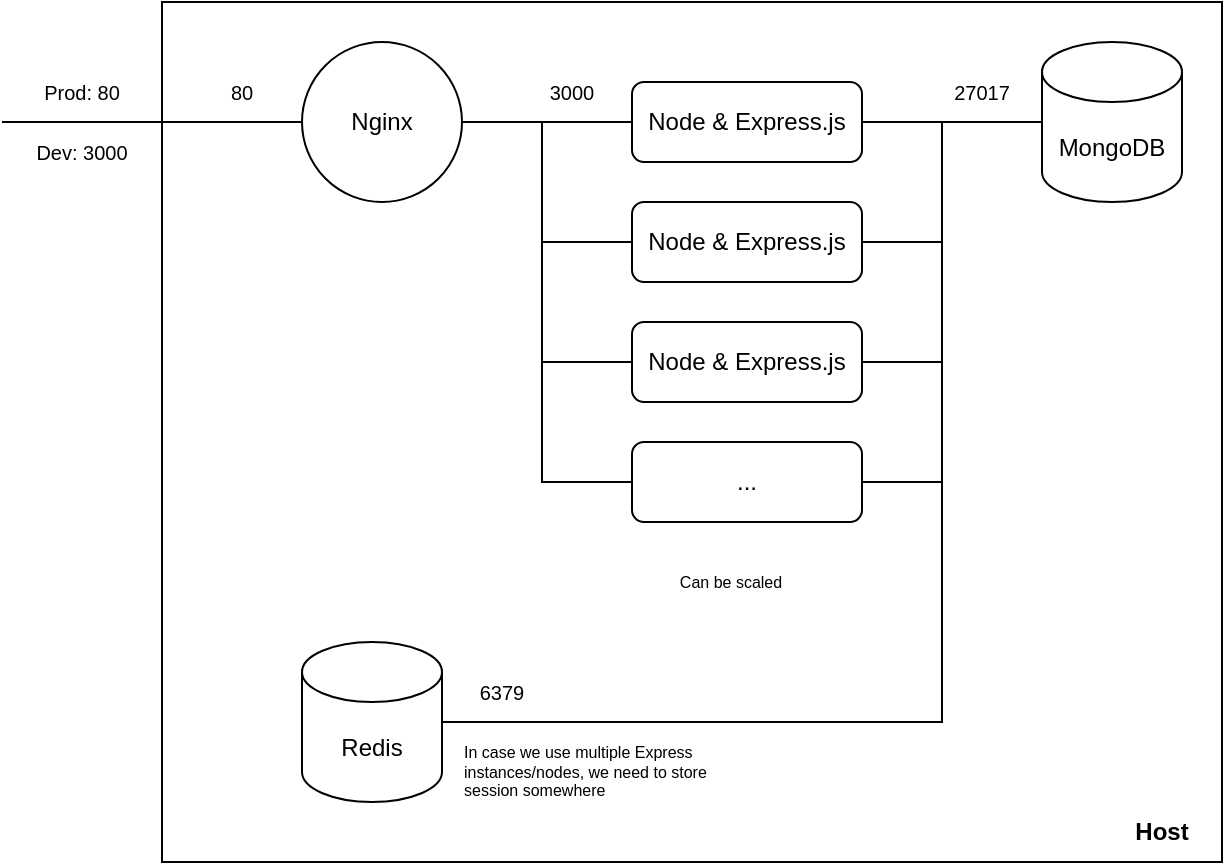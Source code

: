 <mxfile version="15.5.2" type="github">
  <diagram id="16O5dWp28GmFfafyMjpU" name="Page-1">
    <mxGraphModel dx="981" dy="519" grid="1" gridSize="10" guides="1" tooltips="1" connect="1" arrows="1" fold="1" page="1" pageScale="1" pageWidth="850" pageHeight="1100" math="0" shadow="0">
      <root>
        <mxCell id="0" />
        <mxCell id="1" parent="0" />
        <mxCell id="aQ954H26ScwMKVNBR599-2" value="" style="rounded=0;whiteSpace=wrap;html=1;" vertex="1" parent="1">
          <mxGeometry x="180" y="190" width="530" height="430" as="geometry" />
        </mxCell>
        <mxCell id="aQ954H26ScwMKVNBR599-7" value="Nginx" style="ellipse;whiteSpace=wrap;html=1;aspect=fixed;" vertex="1" parent="1">
          <mxGeometry x="250" y="210" width="80" height="80" as="geometry" />
        </mxCell>
        <mxCell id="aQ954H26ScwMKVNBR599-8" value="Node &amp;amp; Express.js" style="rounded=1;whiteSpace=wrap;html=1;" vertex="1" parent="1">
          <mxGeometry x="415" y="230" width="115" height="40" as="geometry" />
        </mxCell>
        <mxCell id="aQ954H26ScwMKVNBR599-9" value="Node &amp;amp; Express.js" style="rounded=1;whiteSpace=wrap;html=1;" vertex="1" parent="1">
          <mxGeometry x="415" y="290" width="115" height="40" as="geometry" />
        </mxCell>
        <mxCell id="aQ954H26ScwMKVNBR599-10" value="Node &amp;amp; Express.js" style="rounded=1;whiteSpace=wrap;html=1;" vertex="1" parent="1">
          <mxGeometry x="415" y="350" width="115" height="40" as="geometry" />
        </mxCell>
        <mxCell id="aQ954H26ScwMKVNBR599-11" value="MongoDB" style="shape=cylinder3;whiteSpace=wrap;html=1;boundedLbl=1;backgroundOutline=1;size=15;" vertex="1" parent="1">
          <mxGeometry x="620" y="210" width="70" height="80" as="geometry" />
        </mxCell>
        <mxCell id="aQ954H26ScwMKVNBR599-13" value="..." style="rounded=1;whiteSpace=wrap;html=1;" vertex="1" parent="1">
          <mxGeometry x="415" y="410" width="115" height="40" as="geometry" />
        </mxCell>
        <mxCell id="aQ954H26ScwMKVNBR599-14" value="Redis" style="shape=cylinder3;whiteSpace=wrap;html=1;boundedLbl=1;backgroundOutline=1;size=15;" vertex="1" parent="1">
          <mxGeometry x="250" y="510" width="70" height="80" as="geometry" />
        </mxCell>
        <mxCell id="aQ954H26ScwMKVNBR599-23" value="" style="endArrow=none;html=1;rounded=0;exitX=1;exitY=0.5;exitDx=0;exitDy=0;" edge="1" parent="1" source="aQ954H26ScwMKVNBR599-10">
          <mxGeometry width="50" height="50" relative="1" as="geometry">
            <mxPoint x="410" y="390" as="sourcePoint" />
            <mxPoint x="570" y="300" as="targetPoint" />
            <Array as="points">
              <mxPoint x="570" y="370" />
            </Array>
          </mxGeometry>
        </mxCell>
        <mxCell id="aQ954H26ScwMKVNBR599-26" value="" style="endArrow=none;html=1;rounded=0;exitX=1;exitY=0.5;exitDx=0;exitDy=0;entryX=0;entryY=0.5;entryDx=0;entryDy=0;entryPerimeter=0;" edge="1" parent="1" source="aQ954H26ScwMKVNBR599-8" target="aQ954H26ScwMKVNBR599-11">
          <mxGeometry width="50" height="50" relative="1" as="geometry">
            <mxPoint x="480" y="400" as="sourcePoint" />
            <mxPoint x="530" y="350" as="targetPoint" />
          </mxGeometry>
        </mxCell>
        <mxCell id="aQ954H26ScwMKVNBR599-27" value="" style="endArrow=none;html=1;rounded=0;exitX=1;exitY=0.5;exitDx=0;exitDy=0;" edge="1" parent="1" source="aQ954H26ScwMKVNBR599-9">
          <mxGeometry width="50" height="50" relative="1" as="geometry">
            <mxPoint x="480" y="400" as="sourcePoint" />
            <mxPoint x="570" y="250" as="targetPoint" />
            <Array as="points">
              <mxPoint x="570" y="310" />
            </Array>
          </mxGeometry>
        </mxCell>
        <mxCell id="aQ954H26ScwMKVNBR599-30" value="" style="endArrow=none;html=1;rounded=0;exitX=1;exitY=0.5;exitDx=0;exitDy=0;" edge="1" parent="1" source="aQ954H26ScwMKVNBR599-13">
          <mxGeometry width="50" height="50" relative="1" as="geometry">
            <mxPoint x="580" y="450" as="sourcePoint" />
            <mxPoint x="570" y="370" as="targetPoint" />
            <Array as="points">
              <mxPoint x="570" y="430" />
            </Array>
          </mxGeometry>
        </mxCell>
        <mxCell id="aQ954H26ScwMKVNBR599-31" value="Prod: 80" style="text;html=1;strokeColor=none;fillColor=none;align=center;verticalAlign=middle;whiteSpace=wrap;rounded=0;fontSize=10;" vertex="1" parent="1">
          <mxGeometry x="110" y="220" width="60" height="30" as="geometry" />
        </mxCell>
        <mxCell id="aQ954H26ScwMKVNBR599-33" value="Dev: 3000" style="text;html=1;strokeColor=none;fillColor=none;align=center;verticalAlign=middle;whiteSpace=wrap;rounded=0;fontSize=10;" vertex="1" parent="1">
          <mxGeometry x="110" y="250" width="60" height="30" as="geometry" />
        </mxCell>
        <mxCell id="aQ954H26ScwMKVNBR599-34" value="&lt;div&gt;80&lt;/div&gt;" style="text;html=1;strokeColor=none;fillColor=none;align=center;verticalAlign=middle;whiteSpace=wrap;rounded=0;fontSize=10;" vertex="1" parent="1">
          <mxGeometry x="190" y="220" width="60" height="30" as="geometry" />
        </mxCell>
        <mxCell id="aQ954H26ScwMKVNBR599-36" value="" style="endArrow=none;html=1;rounded=0;fontSize=10;entryX=1;entryY=1;entryDx=0;entryDy=0;" edge="1" parent="1" target="aQ954H26ScwMKVNBR599-34">
          <mxGeometry width="50" height="50" relative="1" as="geometry">
            <mxPoint x="100" y="250" as="sourcePoint" />
            <mxPoint x="250" y="270" as="targetPoint" />
          </mxGeometry>
        </mxCell>
        <mxCell id="aQ954H26ScwMKVNBR599-37" value="" style="endArrow=none;html=1;rounded=0;fontSize=10;entryX=0;entryY=0.5;entryDx=0;entryDy=0;exitX=1;exitY=0.5;exitDx=0;exitDy=0;" edge="1" parent="1" source="aQ954H26ScwMKVNBR599-7" target="aQ954H26ScwMKVNBR599-8">
          <mxGeometry width="50" height="50" relative="1" as="geometry">
            <mxPoint x="360" y="300" as="sourcePoint" />
            <mxPoint x="410" y="250" as="targetPoint" />
          </mxGeometry>
        </mxCell>
        <mxCell id="aQ954H26ScwMKVNBR599-39" value="" style="endArrow=none;html=1;rounded=0;fontSize=10;exitX=1;exitY=0.5;exitDx=0;exitDy=0;exitPerimeter=0;" edge="1" parent="1" source="aQ954H26ScwMKVNBR599-14">
          <mxGeometry width="50" height="50" relative="1" as="geometry">
            <mxPoint x="610" y="440" as="sourcePoint" />
            <mxPoint x="570" y="430" as="targetPoint" />
            <Array as="points">
              <mxPoint x="570" y="550" />
            </Array>
          </mxGeometry>
        </mxCell>
        <mxCell id="aQ954H26ScwMKVNBR599-40" value="3000" style="text;html=1;strokeColor=none;fillColor=none;align=center;verticalAlign=middle;whiteSpace=wrap;rounded=0;fontSize=10;" vertex="1" parent="1">
          <mxGeometry x="355" y="220" width="60" height="30" as="geometry" />
        </mxCell>
        <mxCell id="aQ954H26ScwMKVNBR599-41" value="" style="endArrow=none;html=1;rounded=0;fontSize=10;entryX=0;entryY=0.5;entryDx=0;entryDy=0;exitX=0.25;exitY=1;exitDx=0;exitDy=0;" edge="1" parent="1" source="aQ954H26ScwMKVNBR599-40" target="aQ954H26ScwMKVNBR599-9">
          <mxGeometry width="50" height="50" relative="1" as="geometry">
            <mxPoint x="390" y="400" as="sourcePoint" />
            <mxPoint x="440" y="350" as="targetPoint" />
            <Array as="points">
              <mxPoint x="370" y="310" />
            </Array>
          </mxGeometry>
        </mxCell>
        <mxCell id="aQ954H26ScwMKVNBR599-42" value="" style="endArrow=none;html=1;rounded=0;fontSize=10;entryX=0;entryY=0.5;entryDx=0;entryDy=0;" edge="1" parent="1" target="aQ954H26ScwMKVNBR599-10">
          <mxGeometry width="50" height="50" relative="1" as="geometry">
            <mxPoint x="370" y="310" as="sourcePoint" />
            <mxPoint x="440" y="350" as="targetPoint" />
            <Array as="points">
              <mxPoint x="370" y="370" />
            </Array>
          </mxGeometry>
        </mxCell>
        <mxCell id="aQ954H26ScwMKVNBR599-43" value="" style="endArrow=none;html=1;rounded=0;fontSize=10;exitX=0;exitY=0.5;exitDx=0;exitDy=0;" edge="1" parent="1" source="aQ954H26ScwMKVNBR599-13">
          <mxGeometry width="50" height="50" relative="1" as="geometry">
            <mxPoint x="290" y="390" as="sourcePoint" />
            <mxPoint x="370" y="370" as="targetPoint" />
            <Array as="points">
              <mxPoint x="370" y="430" />
            </Array>
          </mxGeometry>
        </mxCell>
        <mxCell id="aQ954H26ScwMKVNBR599-45" value="6379" style="text;html=1;strokeColor=none;fillColor=none;align=center;verticalAlign=middle;whiteSpace=wrap;rounded=0;fontSize=10;" vertex="1" parent="1">
          <mxGeometry x="320" y="520" width="60" height="30" as="geometry" />
        </mxCell>
        <mxCell id="aQ954H26ScwMKVNBR599-46" value="27017" style="text;html=1;strokeColor=none;fillColor=none;align=center;verticalAlign=middle;whiteSpace=wrap;rounded=0;fontSize=10;" vertex="1" parent="1">
          <mxGeometry x="560" y="220" width="60" height="30" as="geometry" />
        </mxCell>
        <mxCell id="aQ954H26ScwMKVNBR599-49" value="&lt;div&gt;Can be scaled&lt;br&gt;&lt;/div&gt;" style="text;html=1;strokeColor=none;fillColor=none;align=center;verticalAlign=middle;whiteSpace=wrap;rounded=0;fontSize=8;spacing=1;" vertex="1" parent="1">
          <mxGeometry x="423.33" y="470" width="83.33" height="20" as="geometry" />
        </mxCell>
        <mxCell id="aQ954H26ScwMKVNBR599-51" value="&lt;font style=&quot;font-size: 8px;&quot;&gt;In case we use multiple Express instances/nodes, we need to store session somewhere&lt;br style=&quot;font-size: 8px;&quot;&gt;&lt;/font&gt;" style="text;html=1;strokeColor=none;fillColor=none;align=left;verticalAlign=middle;whiteSpace=wrap;rounded=0;fontSize=8;spacing=1;" vertex="1" parent="1">
          <mxGeometry x="330" y="560" width="125" height="30" as="geometry" />
        </mxCell>
        <mxCell id="aQ954H26ScwMKVNBR599-53" value="&lt;font style=&quot;font-size: 12px&quot;&gt;&lt;b&gt;Host&lt;/b&gt;&lt;/font&gt;" style="text;html=1;strokeColor=none;fillColor=none;align=center;verticalAlign=middle;whiteSpace=wrap;rounded=0;fontSize=8;" vertex="1" parent="1">
          <mxGeometry x="650" y="590" width="60" height="30" as="geometry" />
        </mxCell>
      </root>
    </mxGraphModel>
  </diagram>
</mxfile>

